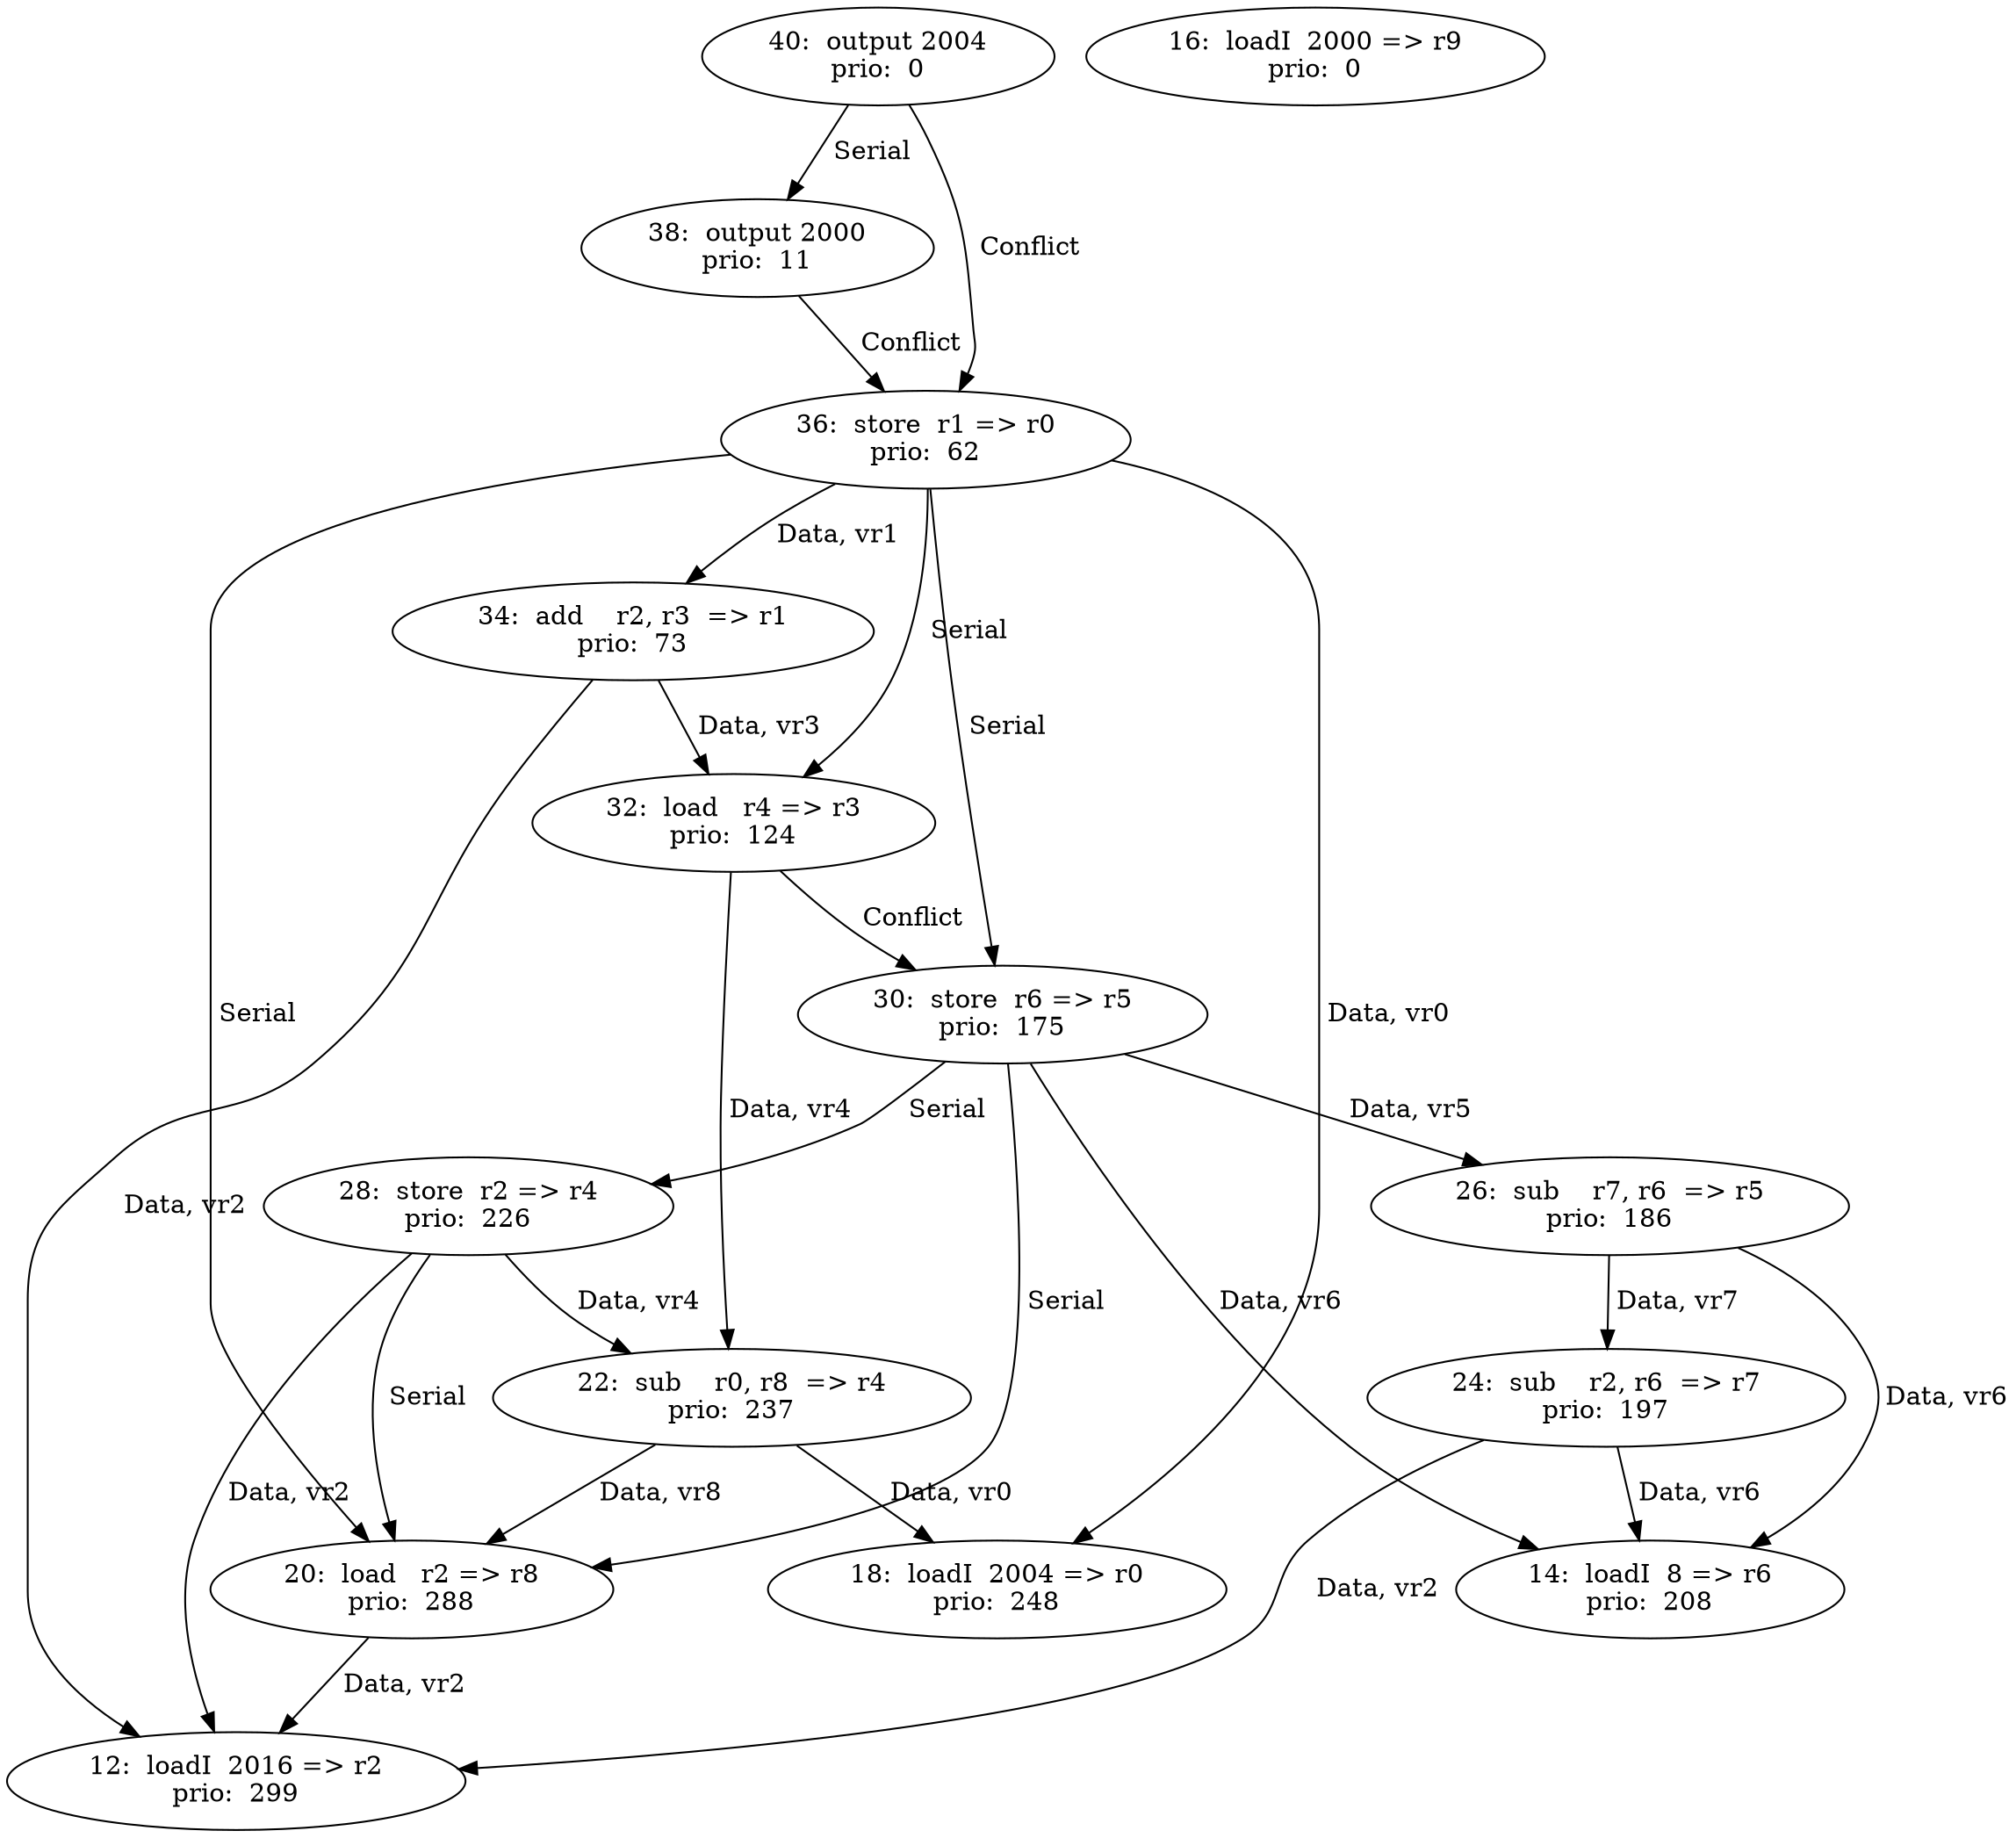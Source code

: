 digraph DG {
  12 [label="12:  loadI  2016 => r2
prio:  299"];
  14 [label="14:  loadI  8 => r6
prio:  208"];
  16 [label="16:  loadI  2000 => r9
prio:  0"];
  18 [label="18:  loadI  2004 => r0
prio:  248"];
  20 [label="20:  load   r2 => r8
prio:  288"];
  22 [label="22:  sub    r0, r8  => r4
prio:  237"];
  24 [label="24:  sub    r2, r6  => r7
prio:  197"];
  26 [label="26:  sub    r7, r6  => r5
prio:  186"];
  28 [label="28:  store  r2 => r4
prio:  226"];
  30 [label="30:  store  r6 => r5
prio:  175"];
  32 [label="32:  load   r4 => r3
prio:  124"];
  34 [label="34:  add    r2, r3  => r1
prio:  73"];
  36 [label="36:  store  r1 => r0
prio:  62"];
  38 [label="38:  output 2000
prio:  11"];
  40 [label="40:  output 2004
prio:  0"];
  20 -> 12 [ label=" Data, vr2"];
  22 -> 18 [ label=" Data, vr0"];
  22 -> 20 [ label=" Data, vr8"];
  24 -> 12 [ label=" Data, vr2"];
  24 -> 14 [ label=" Data, vr6"];
  26 -> 24 [ label=" Data, vr7"];
  26 -> 14 [ label=" Data, vr6"];
  28 -> 12 [ label=" Data, vr2"];
  28 -> 22 [ label=" Data, vr4"];
  28 -> 20[ label=" Serial "];
  30 -> 14 [ label=" Data, vr6"];
  30 -> 26 [ label=" Data, vr5"];
  30 -> 28[ label=" Serial "];
  30 -> 20[ label=" Serial "];
  32 -> 22 [ label=" Data, vr4"];
  32 -> 30 [ label=" Conflict "];
  34 -> 12 [ label=" Data, vr2"];
  34 -> 32 [ label=" Data, vr3"];
  36 -> 34 [ label=" Data, vr1"];
  36 -> 18 [ label=" Data, vr0"];
  36 -> 30[ label=" Serial "];
  36 -> 20[ label=" Serial "];
  36 -> 32[ label=" Serial "];
  38 -> 36 [ label=" Conflict "];
  40 -> 38[ label=" Serial "];
  40 -> 36 [ label=" Conflict "];
}
